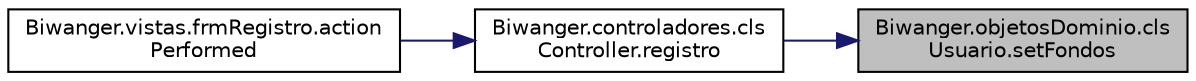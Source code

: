 digraph "Biwanger.objetosDominio.clsUsuario.setFondos"
{
 // LATEX_PDF_SIZE
  edge [fontname="Helvetica",fontsize="10",labelfontname="Helvetica",labelfontsize="10"];
  node [fontname="Helvetica",fontsize="10",shape=record];
  rankdir="RL";
  Node1 [label="Biwanger.objetosDominio.cls\lUsuario.setFondos",height=0.2,width=0.4,color="black", fillcolor="grey75", style="filled", fontcolor="black",tooltip=" "];
  Node1 -> Node2 [dir="back",color="midnightblue",fontsize="10",style="solid",fontname="Helvetica"];
  Node2 [label="Biwanger.controladores.cls\lController.registro",height=0.2,width=0.4,color="black", fillcolor="white", style="filled",URL="$class_biwanger_1_1controladores_1_1cls_controller.html#af4db33473f5b22b27d30ec760f7edd6a",tooltip=" "];
  Node2 -> Node3 [dir="back",color="midnightblue",fontsize="10",style="solid",fontname="Helvetica"];
  Node3 [label="Biwanger.vistas.frmRegistro.action\lPerformed",height=0.2,width=0.4,color="black", fillcolor="white", style="filled",URL="$class_biwanger_1_1vistas_1_1frm_registro.html#a1bde331ac70fc1d8c09491e46d8f2d45",tooltip=" "];
}
